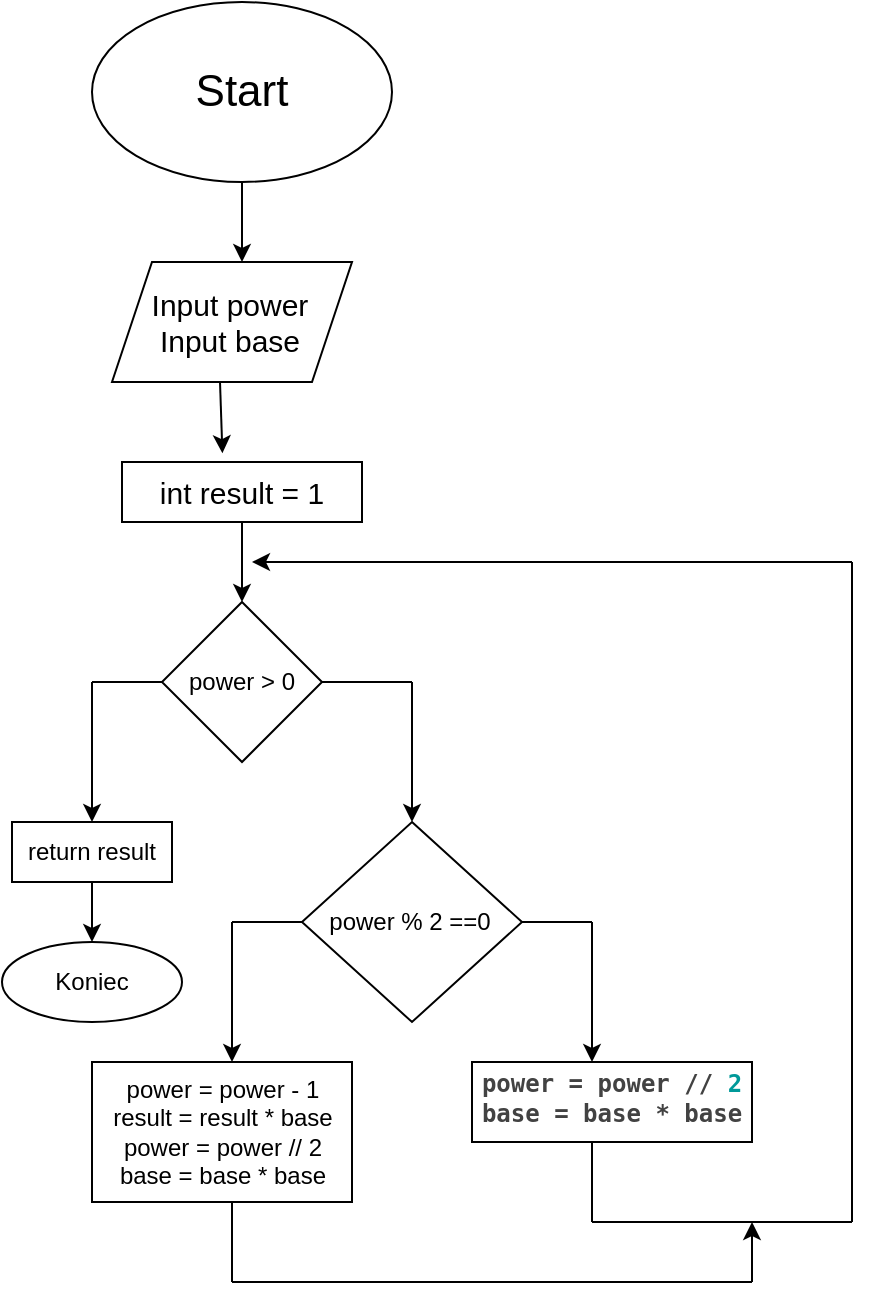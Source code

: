 <mxfile version="22.1.21" type="github">
  <diagram name="Strona-1" id="c1WolfunPiuhHcppAbLj">
    <mxGraphModel dx="1009" dy="573" grid="1" gridSize="10" guides="1" tooltips="1" connect="1" arrows="1" fold="1" page="1" pageScale="1" pageWidth="827" pageHeight="1169" math="0" shadow="0">
      <root>
        <mxCell id="0" />
        <mxCell id="1" parent="0" />
        <mxCell id="wUuLlDS5kyowMpqrPuQQ-1" value="" style="ellipse;whiteSpace=wrap;html=1;" parent="1" vertex="1">
          <mxGeometry x="300" y="50" width="150" height="90" as="geometry" />
        </mxCell>
        <mxCell id="wUuLlDS5kyowMpqrPuQQ-2" value="Start" style="text;strokeColor=none;align=center;fillColor=none;html=1;verticalAlign=middle;whiteSpace=wrap;rounded=0;strokeWidth=0;fontSize=22;" parent="1" vertex="1">
          <mxGeometry x="315" y="80" width="120" height="30" as="geometry" />
        </mxCell>
        <mxCell id="wUuLlDS5kyowMpqrPuQQ-4" value="" style="rounded=0;whiteSpace=wrap;html=1;" parent="1" vertex="1">
          <mxGeometry x="315" y="280" width="120" height="30" as="geometry" />
        </mxCell>
        <mxCell id="wUuLlDS5kyowMpqrPuQQ-5" value="int result = 1" style="text;html=1;strokeColor=none;fillColor=none;align=center;verticalAlign=middle;whiteSpace=wrap;rounded=0;fontSize=15;" parent="1" vertex="1">
          <mxGeometry x="320" y="280" width="110" height="30" as="geometry" />
        </mxCell>
        <mxCell id="wUuLlDS5kyowMpqrPuQQ-6" value="" style="endArrow=classic;html=1;rounded=0;exitX=0.5;exitY=1;exitDx=0;exitDy=0;" parent="1" source="wUuLlDS5kyowMpqrPuQQ-1" edge="1">
          <mxGeometry width="50" height="50" relative="1" as="geometry">
            <mxPoint x="390" y="320" as="sourcePoint" />
            <mxPoint x="375" y="180" as="targetPoint" />
          </mxGeometry>
        </mxCell>
        <mxCell id="wUuLlDS5kyowMpqrPuQQ-7" value="" style="endArrow=classic;html=1;rounded=0;exitX=0.5;exitY=1;exitDx=0;exitDy=0;" parent="1" source="wUuLlDS5kyowMpqrPuQQ-4" edge="1">
          <mxGeometry width="50" height="50" relative="1" as="geometry">
            <mxPoint x="390" y="390" as="sourcePoint" />
            <mxPoint x="375" y="350" as="targetPoint" />
          </mxGeometry>
        </mxCell>
        <mxCell id="wUuLlDS5kyowMpqrPuQQ-8" value="" style="rhombus;whiteSpace=wrap;html=1;" parent="1" vertex="1">
          <mxGeometry x="335" y="350" width="80" height="80" as="geometry" />
        </mxCell>
        <mxCell id="wUuLlDS5kyowMpqrPuQQ-9" value="power &amp;gt; 0" style="text;html=1;strokeColor=none;fillColor=none;align=center;verticalAlign=middle;whiteSpace=wrap;rounded=0;" parent="1" vertex="1">
          <mxGeometry x="345" y="375" width="60" height="30" as="geometry" />
        </mxCell>
        <mxCell id="wUuLlDS5kyowMpqrPuQQ-11" value="" style="endArrow=none;html=1;rounded=0;" parent="1" edge="1">
          <mxGeometry width="50" height="50" relative="1" as="geometry">
            <mxPoint x="415" y="390" as="sourcePoint" />
            <mxPoint x="460" y="390" as="targetPoint" />
          </mxGeometry>
        </mxCell>
        <mxCell id="wUuLlDS5kyowMpqrPuQQ-12" value="" style="endArrow=none;html=1;rounded=0;" parent="1" edge="1">
          <mxGeometry width="50" height="50" relative="1" as="geometry">
            <mxPoint x="300" y="390" as="sourcePoint" />
            <mxPoint x="335" y="390" as="targetPoint" />
          </mxGeometry>
        </mxCell>
        <mxCell id="wUuLlDS5kyowMpqrPuQQ-14" value="" style="endArrow=classic;html=1;rounded=0;" parent="1" edge="1">
          <mxGeometry width="50" height="50" relative="1" as="geometry">
            <mxPoint x="300" y="390" as="sourcePoint" />
            <mxPoint x="300" y="460" as="targetPoint" />
          </mxGeometry>
        </mxCell>
        <mxCell id="wUuLlDS5kyowMpqrPuQQ-15" value="" style="rounded=0;whiteSpace=wrap;html=1;" parent="1" vertex="1">
          <mxGeometry x="260" y="460" width="80" height="30" as="geometry" />
        </mxCell>
        <mxCell id="wUuLlDS5kyowMpqrPuQQ-16" value="return result" style="text;html=1;strokeColor=none;fillColor=none;align=center;verticalAlign=middle;whiteSpace=wrap;rounded=0;" parent="1" vertex="1">
          <mxGeometry x="260" y="460" width="80" height="30" as="geometry" />
        </mxCell>
        <mxCell id="wUuLlDS5kyowMpqrPuQQ-17" value="" style="shape=parallelogram;perimeter=parallelogramPerimeter;whiteSpace=wrap;html=1;fixedSize=1;" parent="1" vertex="1">
          <mxGeometry x="310" y="180" width="120" height="60" as="geometry" />
        </mxCell>
        <mxCell id="wUuLlDS5kyowMpqrPuQQ-18" value="&lt;font style=&quot;font-size: 15px;&quot;&gt;Input power&lt;br&gt;Input base&lt;/font&gt;" style="text;html=1;strokeColor=none;fillColor=none;align=center;verticalAlign=middle;whiteSpace=wrap;rounded=0;" parent="1" vertex="1">
          <mxGeometry x="324" y="180" width="90" height="60" as="geometry" />
        </mxCell>
        <mxCell id="wUuLlDS5kyowMpqrPuQQ-19" value="" style="endArrow=classic;html=1;rounded=0;entryX=0.411;entryY=-0.147;entryDx=0;entryDy=0;entryPerimeter=0;" parent="1" target="wUuLlDS5kyowMpqrPuQQ-5" edge="1">
          <mxGeometry width="50" height="50" relative="1" as="geometry">
            <mxPoint x="364" y="240" as="sourcePoint" />
            <mxPoint x="414" y="190" as="targetPoint" />
          </mxGeometry>
        </mxCell>
        <mxCell id="wUuLlDS5kyowMpqrPuQQ-20" value="" style="endArrow=classic;html=1;rounded=0;" parent="1" edge="1">
          <mxGeometry width="50" height="50" relative="1" as="geometry">
            <mxPoint x="460" y="390" as="sourcePoint" />
            <mxPoint x="460" y="460" as="targetPoint" />
          </mxGeometry>
        </mxCell>
        <mxCell id="wUuLlDS5kyowMpqrPuQQ-21" value="" style="rhombus;whiteSpace=wrap;html=1;" parent="1" vertex="1">
          <mxGeometry x="405" y="460" width="110" height="100" as="geometry" />
        </mxCell>
        <mxCell id="wUuLlDS5kyowMpqrPuQQ-22" value="power % 2 ==0" style="text;html=1;strokeColor=none;fillColor=none;align=center;verticalAlign=middle;whiteSpace=wrap;rounded=0;" parent="1" vertex="1">
          <mxGeometry x="414" y="495" width="90" height="30" as="geometry" />
        </mxCell>
        <mxCell id="wUuLlDS5kyowMpqrPuQQ-24" value="" style="endArrow=none;html=1;rounded=0;" parent="1" edge="1">
          <mxGeometry width="50" height="50" relative="1" as="geometry">
            <mxPoint x="370" y="510" as="sourcePoint" />
            <mxPoint x="405" y="510" as="targetPoint" />
          </mxGeometry>
        </mxCell>
        <mxCell id="wUuLlDS5kyowMpqrPuQQ-25" value="" style="endArrow=none;html=1;rounded=0;" parent="1" edge="1">
          <mxGeometry width="50" height="50" relative="1" as="geometry">
            <mxPoint x="515" y="510" as="sourcePoint" />
            <mxPoint x="550" y="510" as="targetPoint" />
          </mxGeometry>
        </mxCell>
        <mxCell id="wUuLlDS5kyowMpqrPuQQ-26" value="" style="endArrow=classic;html=1;rounded=0;" parent="1" edge="1">
          <mxGeometry width="50" height="50" relative="1" as="geometry">
            <mxPoint x="550" y="510" as="sourcePoint" />
            <mxPoint x="550" y="580" as="targetPoint" />
          </mxGeometry>
        </mxCell>
        <mxCell id="wUuLlDS5kyowMpqrPuQQ-27" value="" style="endArrow=classic;html=1;rounded=0;" parent="1" edge="1">
          <mxGeometry width="50" height="50" relative="1" as="geometry">
            <mxPoint x="370" y="510" as="sourcePoint" />
            <mxPoint x="370" y="580" as="targetPoint" />
          </mxGeometry>
        </mxCell>
        <mxCell id="wUuLlDS5kyowMpqrPuQQ-28" value="" style="rounded=0;whiteSpace=wrap;html=1;" parent="1" vertex="1">
          <mxGeometry x="490" y="580" width="140" height="40" as="geometry" />
        </mxCell>
        <mxCell id="wUuLlDS5kyowMpqrPuQQ-29" value="" style="rounded=0;whiteSpace=wrap;html=1;" parent="1" vertex="1">
          <mxGeometry x="300" y="580" width="130" height="70" as="geometry" />
        </mxCell>
        <mxCell id="wUuLlDS5kyowMpqrPuQQ-30" value="&lt;pre style=&quot;box-sizing: border-box; font-family: monospace, monospace; margin-top: 0px; margin-bottom: 0px; color: rgb(66, 66, 66); font-weight: 600; text-align: left;&quot;&gt;&lt;code style=&quot;box-sizing: border-box; font-family: monospace, monospace; font-size: 1em;&quot; data-lang=&quot;python&quot; class=&quot;language-python&quot;&gt;power &lt;span style=&quot;box-sizing: border-box;&quot; class=&quot;o&quot;&gt;=&lt;/span&gt; &lt;span style=&quot;box-sizing: border-box;&quot; class=&quot;n&quot;&gt;power&lt;/span&gt; &lt;span style=&quot;box-sizing: border-box;&quot; class=&quot;o&quot;&gt;//&lt;/span&gt; &lt;span style=&quot;box-sizing: border-box; color: rgb(0, 153, 153);&quot; class=&quot;mi&quot;&gt;2&lt;/span&gt;&lt;span style=&quot;box-sizing: border-box; font-style: italic; color: rgb(153, 153, 136);&quot; class=&quot;c1&quot;&gt;&lt;br/&gt;&lt;/span&gt;&lt;span style=&quot;box-sizing: border-box;&quot; class=&quot;n&quot;&gt;base&lt;/span&gt; &lt;span style=&quot;box-sizing: border-box;&quot; class=&quot;o&quot;&gt;=&lt;/span&gt; &lt;span style=&quot;box-sizing: border-box;&quot; class=&quot;n&quot;&gt;base&lt;/span&gt; &lt;span style=&quot;box-sizing: border-box;&quot; class=&quot;o&quot;&gt;*&lt;/span&gt; &lt;span style=&quot;box-sizing: border-box;&quot; class=&quot;n&quot;&gt;base&lt;/span&gt;&lt;/code&gt;&lt;/pre&gt;" style="text;html=1;strokeColor=none;fillColor=none;align=center;verticalAlign=middle;whiteSpace=wrap;rounded=0;" parent="1" vertex="1">
          <mxGeometry x="490" y="560" width="140" height="75" as="geometry" />
        </mxCell>
        <mxCell id="wUuLlDS5kyowMpqrPuQQ-31" value="&lt;div&gt;power = power - 1&lt;/div&gt;&lt;div&gt;result = result * base&lt;/div&gt;&lt;div&gt;power = power // 2&lt;/div&gt;&lt;div&gt;base = base * base&lt;/div&gt;" style="text;html=1;strokeColor=none;fillColor=none;align=center;verticalAlign=middle;whiteSpace=wrap;rounded=0;" parent="1" vertex="1">
          <mxGeometry x="292.5" y="575" width="145" height="80" as="geometry" />
        </mxCell>
        <mxCell id="wUuLlDS5kyowMpqrPuQQ-32" value="" style="endArrow=none;html=1;rounded=0;" parent="1" edge="1">
          <mxGeometry width="50" height="50" relative="1" as="geometry">
            <mxPoint x="550" y="660" as="sourcePoint" />
            <mxPoint x="550" y="620" as="targetPoint" />
          </mxGeometry>
        </mxCell>
        <mxCell id="wUuLlDS5kyowMpqrPuQQ-33" value="" style="endArrow=none;html=1;rounded=0;" parent="1" edge="1">
          <mxGeometry width="50" height="50" relative="1" as="geometry">
            <mxPoint x="550" y="660" as="sourcePoint" />
            <mxPoint x="680" y="660" as="targetPoint" />
          </mxGeometry>
        </mxCell>
        <mxCell id="wUuLlDS5kyowMpqrPuQQ-34" value="" style="endArrow=none;html=1;rounded=0;" parent="1" edge="1">
          <mxGeometry width="50" height="50" relative="1" as="geometry">
            <mxPoint x="680" y="660" as="sourcePoint" />
            <mxPoint x="680" y="330" as="targetPoint" />
          </mxGeometry>
        </mxCell>
        <mxCell id="wUuLlDS5kyowMpqrPuQQ-35" value="" style="endArrow=classic;html=1;rounded=0;" parent="1" edge="1">
          <mxGeometry width="50" height="50" relative="1" as="geometry">
            <mxPoint x="680" y="330" as="sourcePoint" />
            <mxPoint x="380" y="330" as="targetPoint" />
          </mxGeometry>
        </mxCell>
        <mxCell id="wUuLlDS5kyowMpqrPuQQ-36" value="" style="endArrow=none;html=1;rounded=0;" parent="1" edge="1">
          <mxGeometry width="50" height="50" relative="1" as="geometry">
            <mxPoint x="370" y="690" as="sourcePoint" />
            <mxPoint x="370" y="650" as="targetPoint" />
          </mxGeometry>
        </mxCell>
        <mxCell id="wUuLlDS5kyowMpqrPuQQ-37" value="" style="endArrow=none;html=1;rounded=0;" parent="1" edge="1">
          <mxGeometry width="50" height="50" relative="1" as="geometry">
            <mxPoint x="370" y="690" as="sourcePoint" />
            <mxPoint x="630" y="690" as="targetPoint" />
          </mxGeometry>
        </mxCell>
        <mxCell id="wUuLlDS5kyowMpqrPuQQ-38" value="" style="endArrow=classic;html=1;rounded=0;" parent="1" edge="1">
          <mxGeometry width="50" height="50" relative="1" as="geometry">
            <mxPoint x="630" y="690" as="sourcePoint" />
            <mxPoint x="630" y="660" as="targetPoint" />
          </mxGeometry>
        </mxCell>
        <mxCell id="wUuLlDS5kyowMpqrPuQQ-39" value="" style="endArrow=classic;html=1;rounded=0;" parent="1" edge="1">
          <mxGeometry width="50" height="50" relative="1" as="geometry">
            <mxPoint x="300" y="490" as="sourcePoint" />
            <mxPoint x="300" y="520" as="targetPoint" />
          </mxGeometry>
        </mxCell>
        <mxCell id="wUuLlDS5kyowMpqrPuQQ-40" value="" style="ellipse;whiteSpace=wrap;html=1;" parent="1" vertex="1">
          <mxGeometry x="255" y="520" width="90" height="40" as="geometry" />
        </mxCell>
        <mxCell id="wUuLlDS5kyowMpqrPuQQ-41" value="Koniec" style="text;html=1;strokeColor=none;fillColor=none;align=center;verticalAlign=middle;whiteSpace=wrap;rounded=0;" parent="1" vertex="1">
          <mxGeometry x="270" y="525" width="60" height="30" as="geometry" />
        </mxCell>
      </root>
    </mxGraphModel>
  </diagram>
</mxfile>
